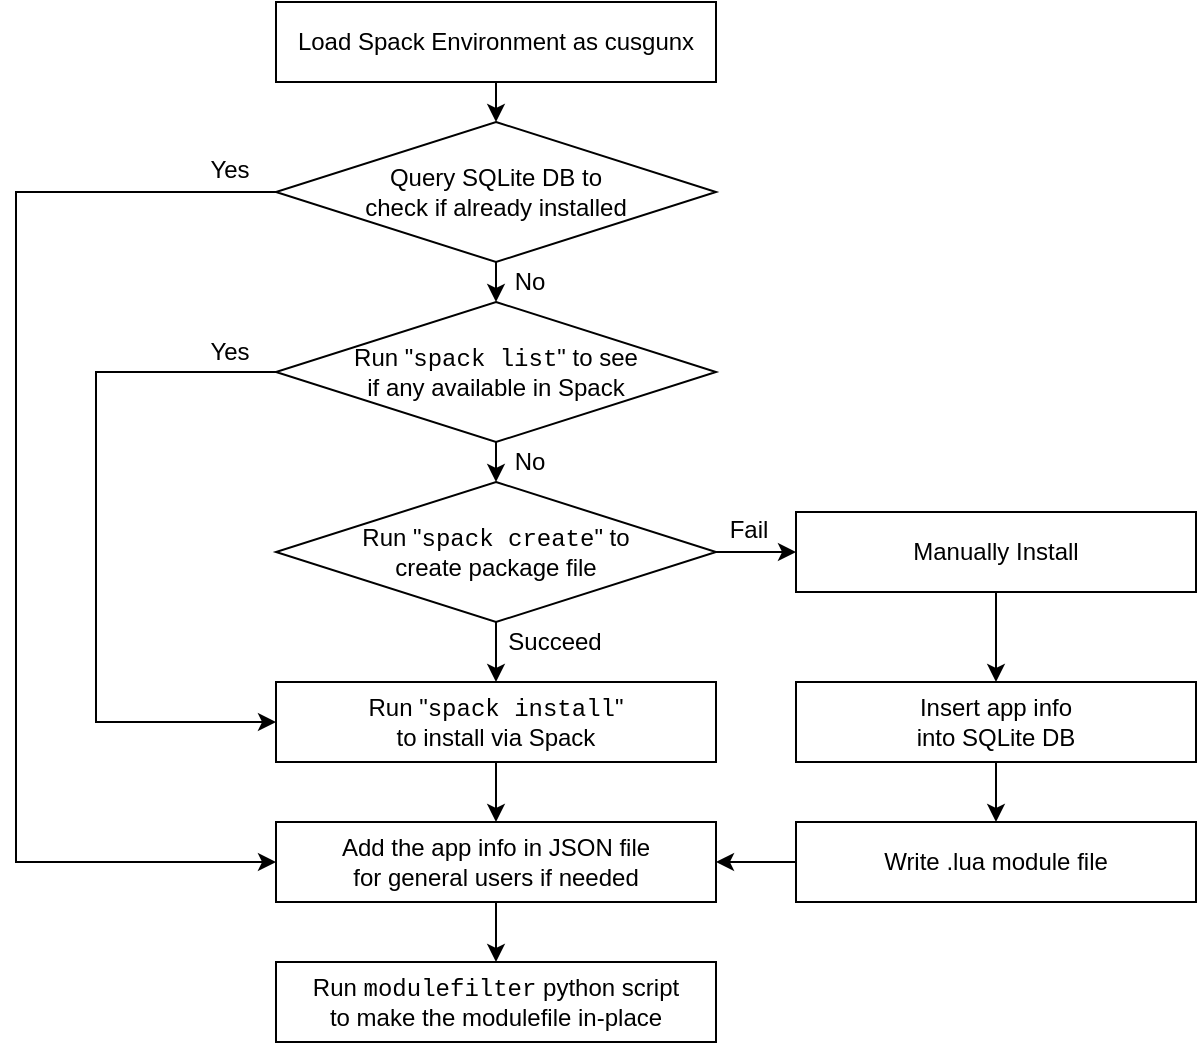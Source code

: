 <mxfile version="12.8.1" type="google"><diagram id="H4h49vqW2aeyKuxOOUcU" name="Page-1"><mxGraphModel dx="2066" dy="1031" grid="1" gridSize="10" guides="1" tooltips="1" connect="1" arrows="1" fold="1" page="1" pageScale="1" pageWidth="850" pageHeight="1100" math="0" shadow="0"><root><mxCell id="0"/><mxCell id="1" parent="0"/><mxCell id="B23UeyWsXhszrbb_xcjL-1" style="edgeStyle=orthogonalEdgeStyle;rounded=0;orthogonalLoop=1;jettySize=auto;html=1;exitX=0.5;exitY=1;exitDx=0;exitDy=0;entryX=0.5;entryY=0;entryDx=0;entryDy=0;" parent="1" source="P9Iv2ScGotWD7k04DKTa-1" target="P9Iv2ScGotWD7k04DKTa-8" edge="1"><mxGeometry relative="1" as="geometry"/></mxCell><mxCell id="P9Iv2ScGotWD7k04DKTa-1" value="Load Spack Environment as cusgunx " style="rounded=0;whiteSpace=wrap;html=1;" parent="1" vertex="1"><mxGeometry x="270" y="90" width="220" height="40" as="geometry"/></mxCell><mxCell id="P9Iv2ScGotWD7k04DKTa-37" style="edgeStyle=orthogonalEdgeStyle;rounded=0;orthogonalLoop=1;jettySize=auto;html=1;exitX=0.5;exitY=1;exitDx=0;exitDy=0;entryX=0.5;entryY=0;entryDx=0;entryDy=0;" parent="1" source="P9Iv2ScGotWD7k04DKTa-4" target="P9Iv2ScGotWD7k04DKTa-22" edge="1"><mxGeometry relative="1" as="geometry"/></mxCell><mxCell id="P9Iv2ScGotWD7k04DKTa-4" value="Add the app info in JSON file&lt;br&gt;for general users if needed" style="rounded=0;whiteSpace=wrap;html=1;" parent="1" vertex="1"><mxGeometry x="270" y="500" width="220" height="40" as="geometry"/></mxCell><mxCell id="P9Iv2ScGotWD7k04DKTa-17" value="" style="edgeStyle=orthogonalEdgeStyle;rounded=0;orthogonalLoop=1;jettySize=auto;html=1;exitX=0.5;exitY=1;exitDx=0;exitDy=0;entryX=0.5;entryY=0;entryDx=0;entryDy=0;align=left;" parent="1" source="P9Iv2ScGotWD7k04DKTa-8" target="P9Iv2ScGotWD7k04DKTa-9" edge="1"><mxGeometry relative="1" as="geometry"/></mxCell><mxCell id="P9Iv2ScGotWD7k04DKTa-34" style="edgeStyle=orthogonalEdgeStyle;rounded=0;orthogonalLoop=1;jettySize=auto;html=1;exitX=0;exitY=0.5;exitDx=0;exitDy=0;entryX=0;entryY=0.5;entryDx=0;entryDy=0;" parent="1" source="P9Iv2ScGotWD7k04DKTa-8" target="P9Iv2ScGotWD7k04DKTa-4" edge="1"><mxGeometry relative="1" as="geometry"><Array as="points"><mxPoint x="140" y="185"/><mxPoint x="140" y="520"/></Array></mxGeometry></mxCell><mxCell id="P9Iv2ScGotWD7k04DKTa-8" value="&lt;span style=&quot;white-space: normal&quot;&gt;Query SQLite DB to&lt;br&gt;check&amp;nbsp;&lt;/span&gt;&lt;span style=&quot;white-space: normal&quot;&gt;if already installed&lt;/span&gt;" style="rhombus;whiteSpace=wrap;html=1;" parent="1" vertex="1"><mxGeometry x="270" y="150" width="220" height="70" as="geometry"/></mxCell><mxCell id="P9Iv2ScGotWD7k04DKTa-35" style="edgeStyle=orthogonalEdgeStyle;rounded=0;orthogonalLoop=1;jettySize=auto;html=1;exitX=0.5;exitY=1;exitDx=0;exitDy=0;entryX=0.5;entryY=0;entryDx=0;entryDy=0;" parent="1" source="iOJNPmh0-jYL3a2e9yia-2" target="P9Iv2ScGotWD7k04DKTa-10" edge="1"><mxGeometry relative="1" as="geometry"/></mxCell><mxCell id="iOJNPmh0-jYL3a2e9yia-4" style="edgeStyle=orthogonalEdgeStyle;rounded=0;orthogonalLoop=1;jettySize=auto;html=1;exitX=0;exitY=0.5;exitDx=0;exitDy=0;entryX=0;entryY=0.5;entryDx=0;entryDy=0;" edge="1" parent="1" source="P9Iv2ScGotWD7k04DKTa-9" target="P9Iv2ScGotWD7k04DKTa-10"><mxGeometry relative="1" as="geometry"><Array as="points"><mxPoint x="180" y="275"/><mxPoint x="180" y="450"/></Array></mxGeometry></mxCell><mxCell id="P9Iv2ScGotWD7k04DKTa-9" value="Run &quot;&lt;font face=&quot;Courier New&quot;&gt;spack list&lt;/font&gt;&quot; to see&lt;br&gt;if any available in Spack" style="rhombus;whiteSpace=wrap;html=1;" parent="1" vertex="1"><mxGeometry x="270" y="240" width="220" height="70" as="geometry"/></mxCell><mxCell id="P9Iv2ScGotWD7k04DKTa-36" style="edgeStyle=orthogonalEdgeStyle;rounded=0;orthogonalLoop=1;jettySize=auto;html=1;exitX=0.5;exitY=1;exitDx=0;exitDy=0;entryX=0.5;entryY=0;entryDx=0;entryDy=0;" parent="1" source="P9Iv2ScGotWD7k04DKTa-10" target="P9Iv2ScGotWD7k04DKTa-4" edge="1"><mxGeometry relative="1" as="geometry"/></mxCell><mxCell id="P9Iv2ScGotWD7k04DKTa-10" value="Run &quot;&lt;font face=&quot;Courier New&quot;&gt;spack install&lt;/font&gt;&quot; &lt;br&gt;to install via Spack" style="rounded=0;whiteSpace=wrap;html=1;" parent="1" vertex="1"><mxGeometry x="270" y="430" width="220" height="40" as="geometry"/></mxCell><mxCell id="P9Iv2ScGotWD7k04DKTa-20" style="edgeStyle=orthogonalEdgeStyle;rounded=0;orthogonalLoop=1;jettySize=auto;html=1;exitX=0.5;exitY=1;exitDx=0;exitDy=0;entryX=0.5;entryY=0;entryDx=0;entryDy=0;" parent="1" source="P9Iv2ScGotWD7k04DKTa-11" target="P9Iv2ScGotWD7k04DKTa-12" edge="1"><mxGeometry relative="1" as="geometry"/></mxCell><mxCell id="P9Iv2ScGotWD7k04DKTa-11" value="Manually Install" style="rounded=0;whiteSpace=wrap;html=1;" parent="1" vertex="1"><mxGeometry x="530" y="345" width="200" height="40" as="geometry"/></mxCell><mxCell id="P9Iv2ScGotWD7k04DKTa-21" style="edgeStyle=orthogonalEdgeStyle;rounded=0;orthogonalLoop=1;jettySize=auto;html=1;exitX=0.5;exitY=1;exitDx=0;exitDy=0;entryX=0.5;entryY=0;entryDx=0;entryDy=0;" parent="1" source="P9Iv2ScGotWD7k04DKTa-12" target="P9Iv2ScGotWD7k04DKTa-13" edge="1"><mxGeometry relative="1" as="geometry"/></mxCell><mxCell id="P9Iv2ScGotWD7k04DKTa-12" value="Insert app info &lt;br&gt;into SQLite DB" style="rounded=0;whiteSpace=wrap;html=1;" parent="1" vertex="1"><mxGeometry x="530" y="430" width="200" height="40" as="geometry"/></mxCell><mxCell id="P9Iv2ScGotWD7k04DKTa-33" style="edgeStyle=orthogonalEdgeStyle;rounded=0;orthogonalLoop=1;jettySize=auto;html=1;exitX=0;exitY=0.5;exitDx=0;exitDy=0;entryX=1;entryY=0.5;entryDx=0;entryDy=0;" parent="1" source="P9Iv2ScGotWD7k04DKTa-13" target="P9Iv2ScGotWD7k04DKTa-4" edge="1"><mxGeometry relative="1" as="geometry"/></mxCell><mxCell id="P9Iv2ScGotWD7k04DKTa-13" value="Write .lua module file" style="rounded=0;whiteSpace=wrap;html=1;" parent="1" vertex="1"><mxGeometry x="530" y="500" width="200" height="40" as="geometry"/></mxCell><mxCell id="P9Iv2ScGotWD7k04DKTa-22" value="Run &lt;font face=&quot;Courier New&quot;&gt;modulefilter&lt;/font&gt; python script&lt;br&gt;to make the modulefile in-place" style="rounded=0;whiteSpace=wrap;html=1;" parent="1" vertex="1"><mxGeometry x="270" y="570" width="220" height="40" as="geometry"/></mxCell><mxCell id="P9Iv2ScGotWD7k04DKTa-38" value="Yes" style="text;html=1;strokeColor=none;fillColor=none;align=center;verticalAlign=middle;whiteSpace=wrap;rounded=0;" parent="1" vertex="1"><mxGeometry x="227" y="164" width="40" height="20" as="geometry"/></mxCell><mxCell id="P9Iv2ScGotWD7k04DKTa-39" value="No" style="text;html=1;strokeColor=none;fillColor=none;align=center;verticalAlign=middle;whiteSpace=wrap;rounded=0;" parent="1" vertex="1"><mxGeometry x="377" y="220" width="40" height="20" as="geometry"/></mxCell><mxCell id="iOJNPmh0-jYL3a2e9yia-3" style="edgeStyle=orthogonalEdgeStyle;rounded=0;orthogonalLoop=1;jettySize=auto;html=1;entryX=0.5;entryY=0;entryDx=0;entryDy=0;" edge="1" parent="1" target="iOJNPmh0-jYL3a2e9yia-2"><mxGeometry relative="1" as="geometry"><mxPoint x="380" y="310" as="sourcePoint"/></mxGeometry></mxCell><mxCell id="P9Iv2ScGotWD7k04DKTa-40" value="Succeed" style="text;html=1;strokeColor=none;fillColor=none;align=center;verticalAlign=middle;whiteSpace=wrap;rounded=0;" parent="1" vertex="1"><mxGeometry x="383" y="400" width="53" height="20" as="geometry"/></mxCell><mxCell id="P9Iv2ScGotWD7k04DKTa-41" value="No" style="text;html=1;strokeColor=none;fillColor=none;align=center;verticalAlign=middle;whiteSpace=wrap;rounded=0;" parent="1" vertex="1"><mxGeometry x="377" y="310" width="40" height="20" as="geometry"/></mxCell><mxCell id="iOJNPmh0-jYL3a2e9yia-8" style="edgeStyle=orthogonalEdgeStyle;rounded=0;orthogonalLoop=1;jettySize=auto;html=1;exitX=1;exitY=0.5;exitDx=0;exitDy=0;entryX=0;entryY=0.5;entryDx=0;entryDy=0;" edge="1" parent="1" source="iOJNPmh0-jYL3a2e9yia-2" target="P9Iv2ScGotWD7k04DKTa-11"><mxGeometry relative="1" as="geometry"/></mxCell><mxCell id="iOJNPmh0-jYL3a2e9yia-2" value="Run &quot;&lt;font face=&quot;Courier New&quot;&gt;spack create&lt;/font&gt;&quot; to&lt;br&gt;create package file" style="rhombus;whiteSpace=wrap;html=1;" vertex="1" parent="1"><mxGeometry x="270" y="330" width="220" height="70" as="geometry"/></mxCell><mxCell id="iOJNPmh0-jYL3a2e9yia-5" value="Yes" style="text;html=1;strokeColor=none;fillColor=none;align=center;verticalAlign=middle;whiteSpace=wrap;rounded=0;" vertex="1" parent="1"><mxGeometry x="227" y="255" width="40" height="20" as="geometry"/></mxCell><mxCell id="iOJNPmh0-jYL3a2e9yia-9" value="Fail" style="text;html=1;strokeColor=none;fillColor=none;align=center;verticalAlign=middle;whiteSpace=wrap;rounded=0;" vertex="1" parent="1"><mxGeometry x="480" y="344" width="53" height="20" as="geometry"/></mxCell></root></mxGraphModel></diagram></mxfile>